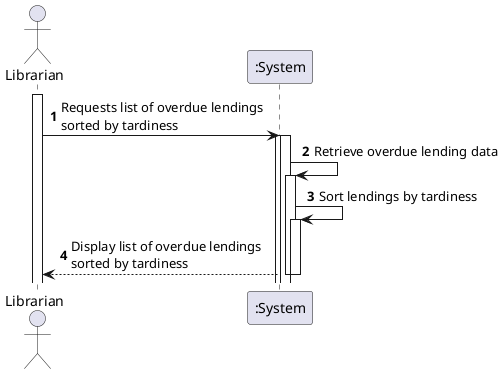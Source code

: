 @startuml
'https://plantuml.com/sequence-diagram

autoactivate on
autonumber

actor "Librarian" as Librarian
participant ":System" as System

activate Librarian

Librarian -> System: Requests list of overdue lendings\nsorted by tardiness
activate System
System -> System: Retrieve overdue lending data
System -> System: Sort lendings by tardiness
System --> Librarian: Display list of overdue lendings\nsorted by tardiness

deactivate System
@enduml
